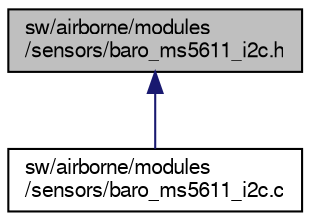 digraph "sw/airborne/modules/sensors/baro_ms5611_i2c.h"
{
  edge [fontname="FreeSans",fontsize="10",labelfontname="FreeSans",labelfontsize="10"];
  node [fontname="FreeSans",fontsize="10",shape=record];
  Node1 [label="sw/airborne/modules\l/sensors/baro_ms5611_i2c.h",height=0.2,width=0.4,color="black", fillcolor="grey75", style="filled", fontcolor="black"];
  Node1 -> Node2 [dir="back",color="midnightblue",fontsize="10",style="solid",fontname="FreeSans"];
  Node2 [label="sw/airborne/modules\l/sensors/baro_ms5611_i2c.c",height=0.2,width=0.4,color="black", fillcolor="white", style="filled",URL="$baro__ms5611__i2c_8c.html",tooltip="Measurement Specialties (Intersema) MS5611-01BA pressure/temperature sensor interface for I2C..."];
}
